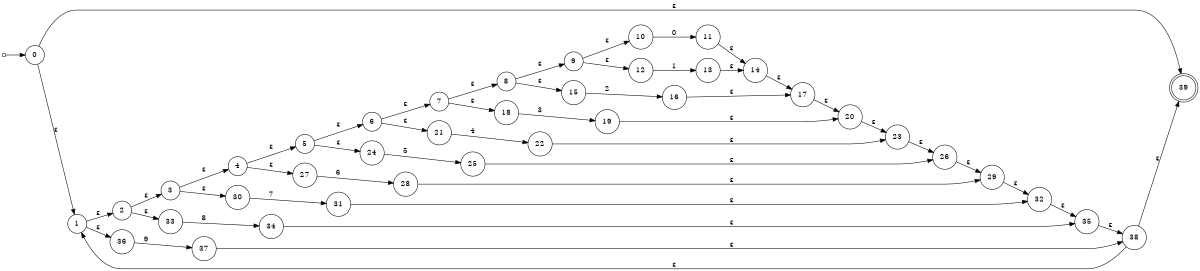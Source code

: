 digraph {
	rankdir=LR size="8,5"
	node [shape=doublecircle]
	39
	node [shape=circle]
	start [label="" height=0.1 width=0.1]
	start -> 0 [label=""]
	0 -> 1 [label="ε"]
	0 -> 39 [label="ε"]
	1 -> 2 [label="ε"]
	1 -> 36 [label="ε"]
	2 -> 3 [label="ε"]
	2 -> 33 [label="ε"]
	3 -> 4 [label="ε"]
	3 -> 30 [label="ε"]
	4 -> 5 [label="ε"]
	4 -> 27 [label="ε"]
	5 -> 6 [label="ε"]
	5 -> 24 [label="ε"]
	6 -> 7 [label="ε"]
	6 -> 21 [label="ε"]
	7 -> 8 [label="ε"]
	7 -> 18 [label="ε"]
	8 -> 9 [label="ε"]
	8 -> 15 [label="ε"]
	9 -> 10 [label="ε"]
	9 -> 12 [label="ε"]
	10 -> 11 [label=0]
	12 -> 13 [label=1]
	11 -> 14 [label="ε"]
	13 -> 14 [label="ε"]
	15 -> 16 [label=2]
	14 -> 17 [label="ε"]
	16 -> 17 [label="ε"]
	18 -> 19 [label=3]
	17 -> 20 [label="ε"]
	19 -> 20 [label="ε"]
	21 -> 22 [label=4]
	20 -> 23 [label="ε"]
	22 -> 23 [label="ε"]
	24 -> 25 [label=5]
	23 -> 26 [label="ε"]
	25 -> 26 [label="ε"]
	27 -> 28 [label=6]
	26 -> 29 [label="ε"]
	28 -> 29 [label="ε"]
	30 -> 31 [label=7]
	29 -> 32 [label="ε"]
	31 -> 32 [label="ε"]
	33 -> 34 [label=8]
	32 -> 35 [label="ε"]
	34 -> 35 [label="ε"]
	36 -> 37 [label=9]
	35 -> 38 [label="ε"]
	37 -> 38 [label="ε"]
	38 -> 1 [label="ε"]
	38 -> 39 [label="ε"]
}
